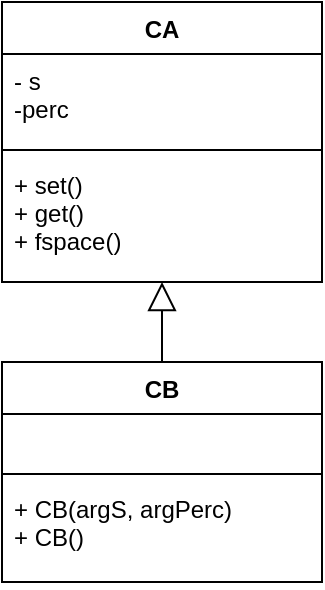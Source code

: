 <mxfile version="12.6.5" type="device"><diagram name="Page-1" id="9f46799a-70d6-7492-0946-bef42562c5a5"><mxGraphModel dx="1086" dy="806" grid="1" gridSize="10" guides="1" tooltips="1" connect="1" arrows="1" fold="1" page="1" pageScale="1" pageWidth="1100" pageHeight="850" background="#ffffff" math="0" shadow="0"><root><mxCell id="0"/><mxCell id="1" parent="0"/><mxCell id="O7lGvlcK-5YbnI7vrn8b-1" value="CA" style="swimlane;fontStyle=1;align=center;verticalAlign=top;childLayout=stackLayout;horizontal=1;startSize=26;horizontalStack=0;resizeParent=1;resizeParentMax=0;resizeLast=0;collapsible=1;marginBottom=0;" vertex="1" parent="1"><mxGeometry x="470" y="50" width="160" height="140" as="geometry"/></mxCell><mxCell id="O7lGvlcK-5YbnI7vrn8b-2" value="- s&#10;-perc" style="text;strokeColor=none;fillColor=none;align=left;verticalAlign=top;spacingLeft=4;spacingRight=4;overflow=hidden;rotatable=0;points=[[0,0.5],[1,0.5]];portConstraint=eastwest;" vertex="1" parent="O7lGvlcK-5YbnI7vrn8b-1"><mxGeometry y="26" width="160" height="44" as="geometry"/></mxCell><mxCell id="O7lGvlcK-5YbnI7vrn8b-3" value="" style="line;strokeWidth=1;fillColor=none;align=left;verticalAlign=middle;spacingTop=-1;spacingLeft=3;spacingRight=3;rotatable=0;labelPosition=right;points=[];portConstraint=eastwest;" vertex="1" parent="O7lGvlcK-5YbnI7vrn8b-1"><mxGeometry y="70" width="160" height="8" as="geometry"/></mxCell><mxCell id="O7lGvlcK-5YbnI7vrn8b-4" value="+ set()&#10;+ get()&#10;+ fspace()" style="text;strokeColor=none;fillColor=none;align=left;verticalAlign=top;spacingLeft=4;spacingRight=4;overflow=hidden;rotatable=0;points=[[0,0.5],[1,0.5]];portConstraint=eastwest;" vertex="1" parent="O7lGvlcK-5YbnI7vrn8b-1"><mxGeometry y="78" width="160" height="62" as="geometry"/></mxCell><mxCell id="O7lGvlcK-5YbnI7vrn8b-5" value="CB" style="swimlane;fontStyle=1;align=center;verticalAlign=top;childLayout=stackLayout;horizontal=1;startSize=26;horizontalStack=0;resizeParent=1;resizeParentMax=0;resizeLast=0;collapsible=1;marginBottom=0;" vertex="1" parent="1"><mxGeometry x="470" y="230" width="160" height="110" as="geometry"/></mxCell><mxCell id="O7lGvlcK-5YbnI7vrn8b-6" value=" " style="text;strokeColor=none;fillColor=none;align=left;verticalAlign=top;spacingLeft=4;spacingRight=4;overflow=hidden;rotatable=0;points=[[0,0.5],[1,0.5]];portConstraint=eastwest;" vertex="1" parent="O7lGvlcK-5YbnI7vrn8b-5"><mxGeometry y="26" width="160" height="26" as="geometry"/></mxCell><mxCell id="O7lGvlcK-5YbnI7vrn8b-7" value="" style="line;strokeWidth=1;fillColor=none;align=left;verticalAlign=middle;spacingTop=-1;spacingLeft=3;spacingRight=3;rotatable=0;labelPosition=right;points=[];portConstraint=eastwest;" vertex="1" parent="O7lGvlcK-5YbnI7vrn8b-5"><mxGeometry y="52" width="160" height="8" as="geometry"/></mxCell><mxCell id="O7lGvlcK-5YbnI7vrn8b-8" value="+ CB(argS, argPerc)&#10;+ CB()" style="text;strokeColor=none;fillColor=none;align=left;verticalAlign=top;spacingLeft=4;spacingRight=4;overflow=hidden;rotatable=0;points=[[0,0.5],[1,0.5]];portConstraint=eastwest;" vertex="1" parent="O7lGvlcK-5YbnI7vrn8b-5"><mxGeometry y="60" width="160" height="50" as="geometry"/></mxCell><mxCell id="O7lGvlcK-5YbnI7vrn8b-9" value="" style="endArrow=block;endFill=0;endSize=12;html=1;" edge="1" parent="1" source="O7lGvlcK-5YbnI7vrn8b-5" target="O7lGvlcK-5YbnI7vrn8b-4"><mxGeometry width="160" relative="1" as="geometry"><mxPoint x="380" y="250" as="sourcePoint"/><mxPoint x="540" y="250" as="targetPoint"/></mxGeometry></mxCell></root></mxGraphModel></diagram></mxfile>